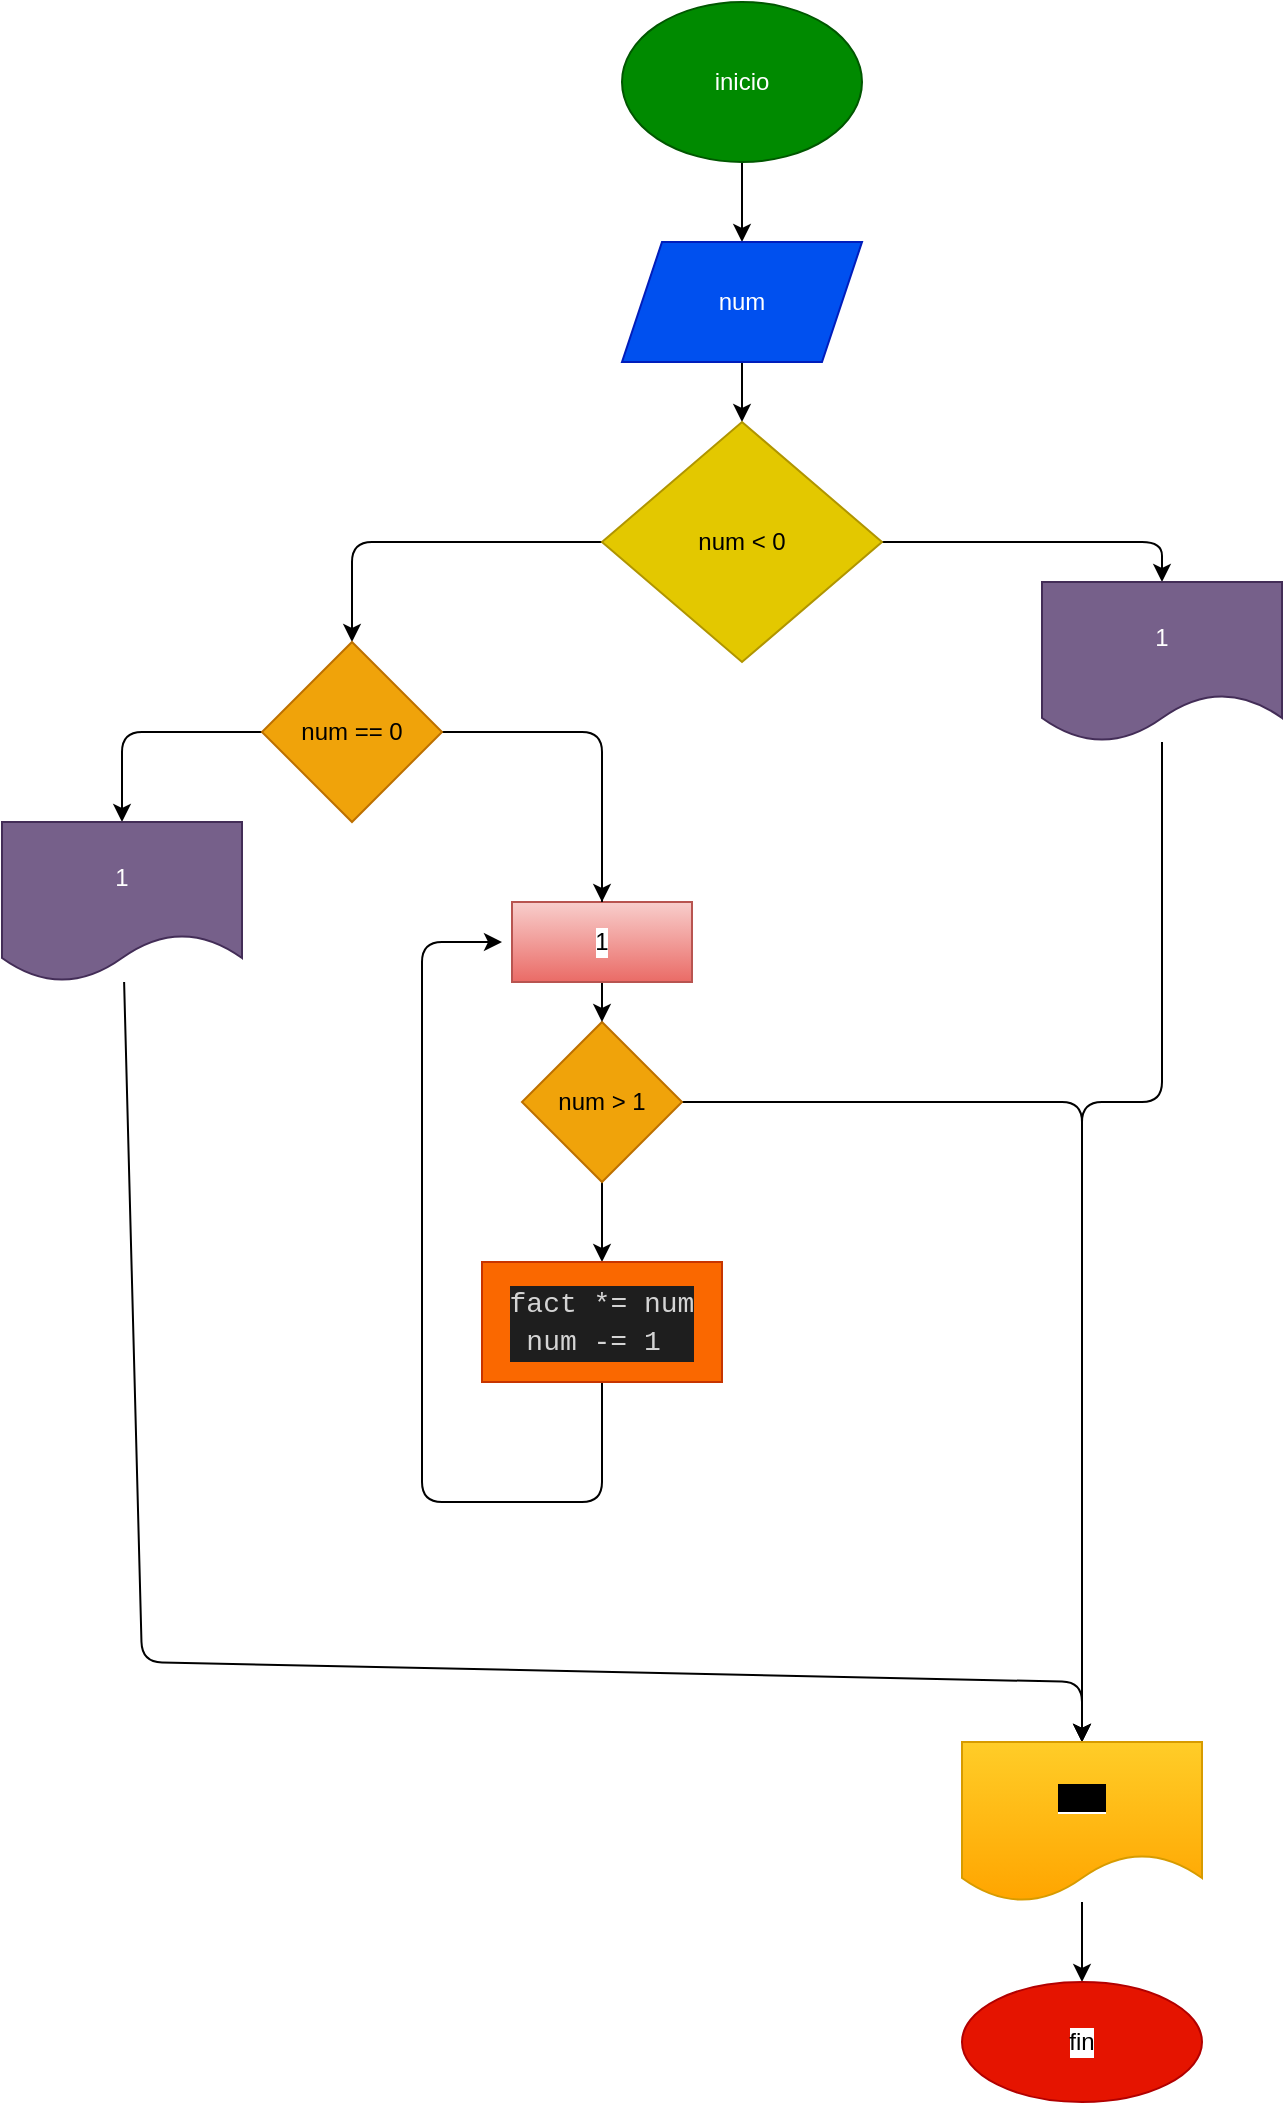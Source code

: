 <mxfile>
    <diagram id="iN39MPx6-BKXSUoSVctp" name="Página-1">
        <mxGraphModel dx="392" dy="398" grid="1" gridSize="10" guides="1" tooltips="1" connect="1" arrows="1" fold="1" page="1" pageScale="1" pageWidth="827" pageHeight="1169" math="0" shadow="0">
            <root>
                <mxCell id="0"/>
                <mxCell id="1" parent="0"/>
                <mxCell id="4" value="" style="edgeStyle=none;html=1;" edge="1" parent="1" source="2" target="3">
                    <mxGeometry relative="1" as="geometry"/>
                </mxCell>
                <mxCell id="2" value="inicio" style="ellipse;whiteSpace=wrap;html=1;fillColor=#008a00;fontColor=#ffffff;strokeColor=#005700;" vertex="1" parent="1">
                    <mxGeometry x="320" y="10" width="120" height="80" as="geometry"/>
                </mxCell>
                <mxCell id="6" value="" style="edgeStyle=none;html=1;" edge="1" parent="1" source="3" target="5">
                    <mxGeometry relative="1" as="geometry"/>
                </mxCell>
                <mxCell id="3" value="num" style="shape=parallelogram;perimeter=parallelogramPerimeter;whiteSpace=wrap;html=1;fixedSize=1;fillColor=#0050ef;fontColor=#ffffff;strokeColor=#001DBC;" vertex="1" parent="1">
                    <mxGeometry x="320" y="130" width="120" height="60" as="geometry"/>
                </mxCell>
                <mxCell id="8" value="" style="edgeStyle=none;html=1;entryX=0.5;entryY=0;entryDx=0;entryDy=0;" edge="1" parent="1" source="5" target="9">
                    <mxGeometry relative="1" as="geometry">
                        <mxPoint x="540" y="280" as="targetPoint"/>
                        <Array as="points">
                            <mxPoint x="590" y="280"/>
                        </Array>
                    </mxGeometry>
                </mxCell>
                <mxCell id="11" value="" style="edgeStyle=none;html=1;entryX=0.5;entryY=0;entryDx=0;entryDy=0;" edge="1" parent="1" source="5" target="12">
                    <mxGeometry relative="1" as="geometry">
                        <mxPoint x="190" y="300" as="targetPoint"/>
                        <Array as="points">
                            <mxPoint x="185" y="280"/>
                        </Array>
                    </mxGeometry>
                </mxCell>
                <mxCell id="5" value="num &amp;lt; 0" style="rhombus;whiteSpace=wrap;html=1;fillColor=#e3c800;fontColor=#000000;strokeColor=#B09500;" vertex="1" parent="1">
                    <mxGeometry x="310" y="220" width="140" height="120" as="geometry"/>
                </mxCell>
                <mxCell id="30" style="edgeStyle=none;html=1;fontColor=#000000;entryX=0.5;entryY=0;entryDx=0;entryDy=0;" edge="1" parent="1" source="9" target="26">
                    <mxGeometry relative="1" as="geometry">
                        <mxPoint x="690" y="680" as="targetPoint"/>
                        <Array as="points">
                            <mxPoint x="590" y="560"/>
                            <mxPoint x="550" y="560"/>
                        </Array>
                    </mxGeometry>
                </mxCell>
                <mxCell id="9" value="1" style="shape=document;whiteSpace=wrap;html=1;boundedLbl=1;fillColor=#76608a;fontColor=#ffffff;strokeColor=#432D57;" vertex="1" parent="1">
                    <mxGeometry x="530" y="300" width="120" height="80" as="geometry"/>
                </mxCell>
                <mxCell id="14" style="edgeStyle=none;html=1;entryX=0.5;entryY=0;entryDx=0;entryDy=0;" edge="1" parent="1" source="12" target="13">
                    <mxGeometry relative="1" as="geometry">
                        <Array as="points">
                            <mxPoint x="70" y="375"/>
                        </Array>
                    </mxGeometry>
                </mxCell>
                <mxCell id="22" style="edgeStyle=none;html=1;entryX=0.5;entryY=0;entryDx=0;entryDy=0;" edge="1" parent="1" source="12" target="23">
                    <mxGeometry relative="1" as="geometry">
                        <mxPoint x="310" y="400" as="targetPoint"/>
                        <Array as="points">
                            <mxPoint x="310" y="375"/>
                        </Array>
                    </mxGeometry>
                </mxCell>
                <mxCell id="12" value="num == 0" style="rhombus;whiteSpace=wrap;html=1;fillColor=#f0a30a;fontColor=#000000;strokeColor=#BD7000;" vertex="1" parent="1">
                    <mxGeometry x="140" y="330" width="90" height="90" as="geometry"/>
                </mxCell>
                <mxCell id="31" style="edgeStyle=none;html=1;fontColor=#000000;entryX=0.5;entryY=0;entryDx=0;entryDy=0;" edge="1" parent="1" source="13" target="26">
                    <mxGeometry relative="1" as="geometry">
                        <mxPoint x="80" y="970" as="targetPoint"/>
                        <Array as="points">
                            <mxPoint x="80" y="840"/>
                            <mxPoint x="550" y="850"/>
                        </Array>
                    </mxGeometry>
                </mxCell>
                <mxCell id="13" value="1" style="shape=document;whiteSpace=wrap;html=1;boundedLbl=1;fillColor=#76608a;fontColor=#ffffff;strokeColor=#432D57;" vertex="1" parent="1">
                    <mxGeometry x="10" y="420" width="120" height="80" as="geometry"/>
                </mxCell>
                <mxCell id="18" value="" style="edgeStyle=none;html=1;" edge="1" parent="1" source="15" target="17">
                    <mxGeometry relative="1" as="geometry"/>
                </mxCell>
                <mxCell id="27" style="edgeStyle=none;html=1;entryX=0.5;entryY=0;entryDx=0;entryDy=0;" edge="1" parent="1" source="15" target="26">
                    <mxGeometry relative="1" as="geometry">
                        <Array as="points">
                            <mxPoint x="550" y="560"/>
                        </Array>
                    </mxGeometry>
                </mxCell>
                <mxCell id="15" value="num &amp;gt; 1" style="rhombus;whiteSpace=wrap;html=1;fillColor=#f0a30a;strokeColor=#BD7000;fontColor=#000000;" vertex="1" parent="1">
                    <mxGeometry x="270" y="520" width="80" height="80" as="geometry"/>
                </mxCell>
                <mxCell id="24" style="edgeStyle=none;html=1;" edge="1" parent="1" source="17">
                    <mxGeometry relative="1" as="geometry">
                        <mxPoint x="260" y="480" as="targetPoint"/>
                        <Array as="points">
                            <mxPoint x="310" y="760"/>
                            <mxPoint x="220" y="760"/>
                            <mxPoint x="220" y="480"/>
                        </Array>
                    </mxGeometry>
                </mxCell>
                <mxCell id="17" value="&lt;div style=&quot;color: rgb(212 , 212 , 212) ; background-color: rgb(30 , 30 , 30) ; font-family: &amp;#34;consolas&amp;#34; , &amp;#34;courier new&amp;#34; , monospace ; font-size: 14px ; line-height: 19px&quot;&gt;fact *= num&lt;/div&gt;&lt;div style=&quot;color: rgb(212 , 212 , 212) ; background-color: rgb(30 , 30 , 30) ; font-family: &amp;#34;consolas&amp;#34; , &amp;#34;courier new&amp;#34; , monospace ; font-size: 14px ; line-height: 19px&quot;&gt;num -= 1&amp;nbsp;&lt;/div&gt;" style="whiteSpace=wrap;html=1;fillColor=#fa6800;strokeColor=#C73500;fontColor=#000000;" vertex="1" parent="1">
                    <mxGeometry x="250" y="640" width="120" height="60" as="geometry"/>
                </mxCell>
                <mxCell id="21" value="" style="edgeStyle=none;html=1;startArrow=none;" edge="1" parent="1" source="23" target="15">
                    <mxGeometry relative="1" as="geometry">
                        <mxPoint x="310" y="440" as="sourcePoint"/>
                    </mxGeometry>
                </mxCell>
                <mxCell id="23" value="1" style="rounded=0;whiteSpace=wrap;html=1;labelBackgroundColor=#FFFFFF;strokeColor=#b85450;fillColor=#f8cecc;gradientColor=#ea6b66;" vertex="1" parent="1">
                    <mxGeometry x="265" y="460" width="90" height="40" as="geometry"/>
                </mxCell>
                <mxCell id="25" value="" style="edgeStyle=none;html=1;endArrow=none;" edge="1" parent="1" target="23">
                    <mxGeometry relative="1" as="geometry">
                        <mxPoint x="310" y="440" as="sourcePoint"/>
                        <mxPoint x="310" y="520" as="targetPoint"/>
                    </mxGeometry>
                </mxCell>
                <mxCell id="29" value="" style="edgeStyle=none;html=1;" edge="1" parent="1" source="26" target="28">
                    <mxGeometry relative="1" as="geometry"/>
                </mxCell>
                <mxCell id="26" value="&lt;span style=&quot;background-color: rgb(0 , 0 , 0)&quot;&gt;num&lt;/span&gt;" style="shape=document;whiteSpace=wrap;html=1;boundedLbl=1;labelBackgroundColor=#FFFFFF;strokeColor=#d79b00;fillColor=#ffcd28;gradientColor=#ffa500;" vertex="1" parent="1">
                    <mxGeometry x="490" y="880" width="120" height="80" as="geometry"/>
                </mxCell>
                <mxCell id="28" value="&lt;font color=&quot;#000000&quot;&gt;fin&lt;/font&gt;" style="ellipse;whiteSpace=wrap;html=1;fillColor=#e51400;strokeColor=#B20000;labelBackgroundColor=#FFFFFF;fontColor=#ffffff;" vertex="1" parent="1">
                    <mxGeometry x="490" y="1000" width="120" height="60" as="geometry"/>
                </mxCell>
            </root>
        </mxGraphModel>
    </diagram>
</mxfile>